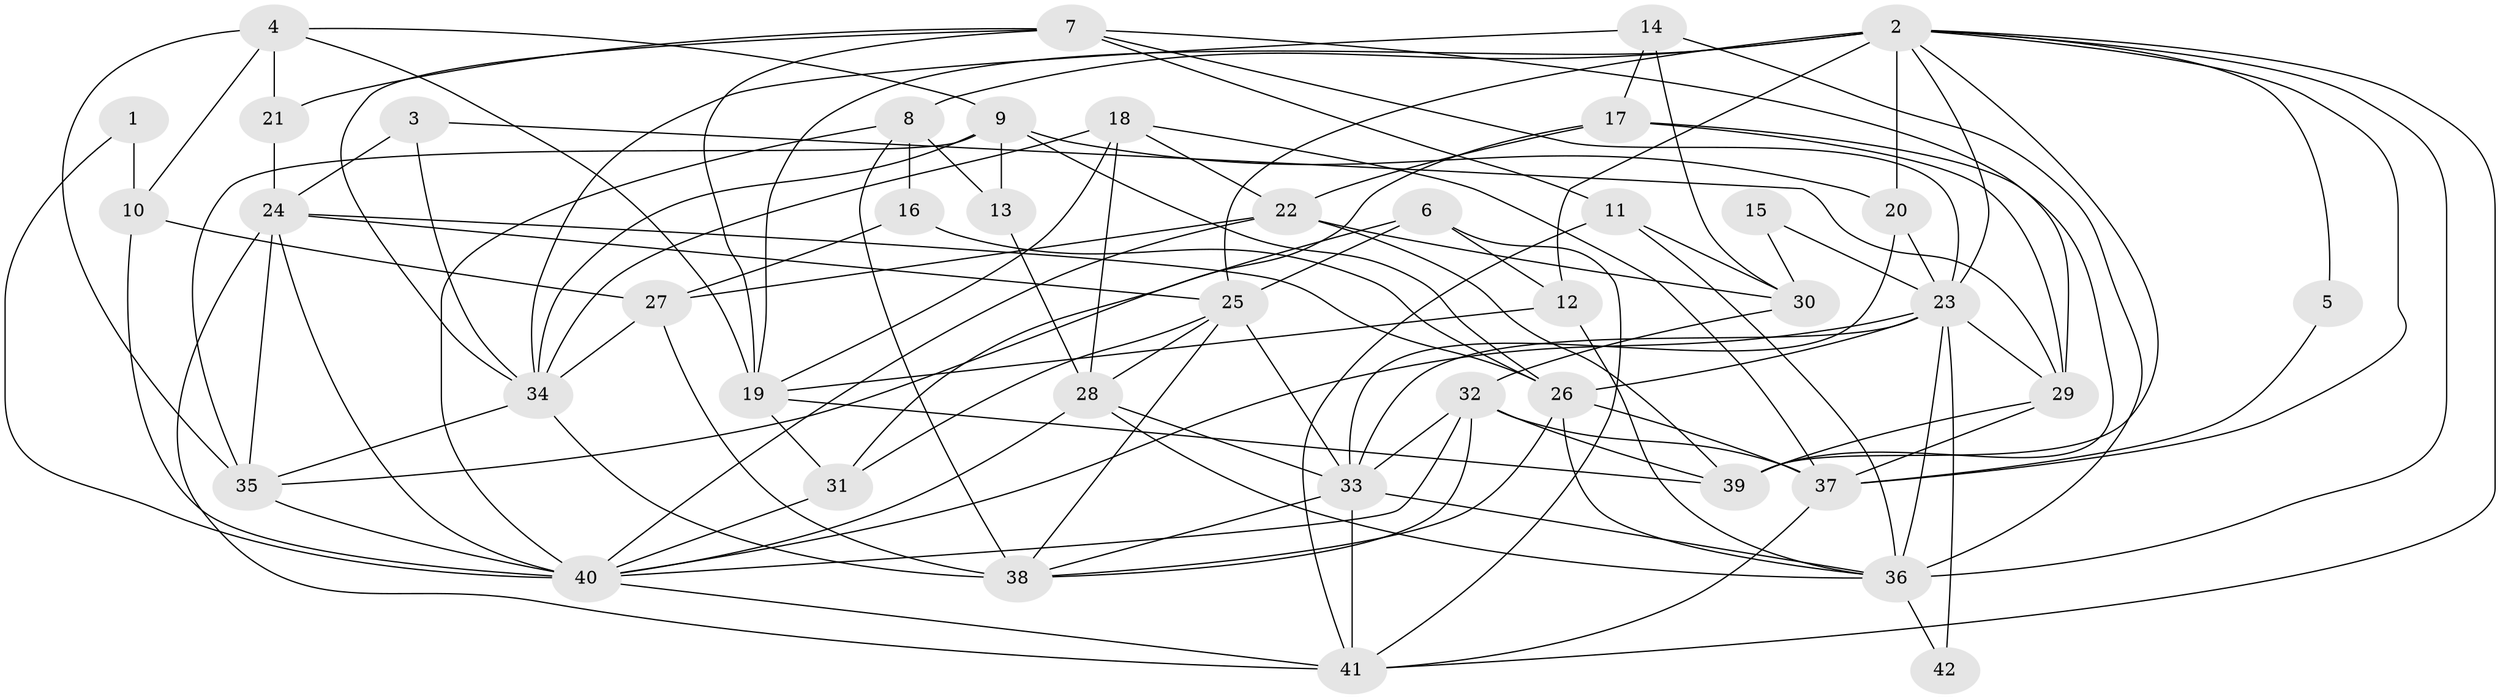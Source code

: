 // original degree distribution, {3: 0.27380952380952384, 8: 0.011904761904761904, 5: 0.2261904761904762, 4: 0.27380952380952384, 2: 0.11904761904761904, 6: 0.07142857142857142, 9: 0.011904761904761904, 7: 0.011904761904761904}
// Generated by graph-tools (version 1.1) at 2025/26/03/09/25 03:26:22]
// undirected, 42 vertices, 116 edges
graph export_dot {
graph [start="1"]
  node [color=gray90,style=filled];
  1;
  2;
  3;
  4;
  5;
  6;
  7;
  8;
  9;
  10;
  11;
  12;
  13;
  14;
  15;
  16;
  17;
  18;
  19;
  20;
  21;
  22;
  23;
  24;
  25;
  26;
  27;
  28;
  29;
  30;
  31;
  32;
  33;
  34;
  35;
  36;
  37;
  38;
  39;
  40;
  41;
  42;
  1 -- 10 [weight=1.0];
  1 -- 40 [weight=1.0];
  2 -- 5 [weight=1.0];
  2 -- 8 [weight=2.0];
  2 -- 12 [weight=1.0];
  2 -- 19 [weight=1.0];
  2 -- 20 [weight=2.0];
  2 -- 23 [weight=1.0];
  2 -- 25 [weight=1.0];
  2 -- 36 [weight=1.0];
  2 -- 37 [weight=1.0];
  2 -- 39 [weight=1.0];
  2 -- 41 [weight=1.0];
  3 -- 24 [weight=1.0];
  3 -- 29 [weight=1.0];
  3 -- 34 [weight=1.0];
  4 -- 9 [weight=1.0];
  4 -- 10 [weight=1.0];
  4 -- 19 [weight=1.0];
  4 -- 21 [weight=1.0];
  4 -- 35 [weight=1.0];
  5 -- 37 [weight=1.0];
  6 -- 12 [weight=1.0];
  6 -- 25 [weight=1.0];
  6 -- 35 [weight=3.0];
  6 -- 41 [weight=1.0];
  7 -- 11 [weight=1.0];
  7 -- 19 [weight=1.0];
  7 -- 21 [weight=1.0];
  7 -- 23 [weight=1.0];
  7 -- 29 [weight=1.0];
  7 -- 34 [weight=1.0];
  8 -- 13 [weight=1.0];
  8 -- 16 [weight=1.0];
  8 -- 38 [weight=1.0];
  8 -- 40 [weight=1.0];
  9 -- 13 [weight=1.0];
  9 -- 20 [weight=1.0];
  9 -- 26 [weight=1.0];
  9 -- 34 [weight=2.0];
  9 -- 35 [weight=1.0];
  10 -- 27 [weight=2.0];
  10 -- 40 [weight=1.0];
  11 -- 30 [weight=1.0];
  11 -- 36 [weight=1.0];
  11 -- 41 [weight=1.0];
  12 -- 19 [weight=1.0];
  12 -- 36 [weight=1.0];
  13 -- 28 [weight=1.0];
  14 -- 17 [weight=1.0];
  14 -- 30 [weight=1.0];
  14 -- 34 [weight=1.0];
  14 -- 36 [weight=1.0];
  15 -- 23 [weight=1.0];
  15 -- 30 [weight=2.0];
  16 -- 26 [weight=1.0];
  16 -- 27 [weight=1.0];
  17 -- 22 [weight=1.0];
  17 -- 29 [weight=1.0];
  17 -- 31 [weight=1.0];
  17 -- 39 [weight=1.0];
  18 -- 19 [weight=1.0];
  18 -- 22 [weight=1.0];
  18 -- 28 [weight=1.0];
  18 -- 34 [weight=1.0];
  18 -- 37 [weight=1.0];
  19 -- 31 [weight=1.0];
  19 -- 39 [weight=1.0];
  20 -- 23 [weight=1.0];
  20 -- 33 [weight=1.0];
  21 -- 24 [weight=1.0];
  22 -- 27 [weight=1.0];
  22 -- 30 [weight=1.0];
  22 -- 39 [weight=1.0];
  22 -- 40 [weight=1.0];
  23 -- 26 [weight=1.0];
  23 -- 29 [weight=1.0];
  23 -- 33 [weight=1.0];
  23 -- 36 [weight=1.0];
  23 -- 40 [weight=1.0];
  23 -- 42 [weight=1.0];
  24 -- 25 [weight=1.0];
  24 -- 26 [weight=1.0];
  24 -- 35 [weight=1.0];
  24 -- 40 [weight=1.0];
  24 -- 41 [weight=1.0];
  25 -- 28 [weight=1.0];
  25 -- 31 [weight=1.0];
  25 -- 33 [weight=1.0];
  25 -- 38 [weight=1.0];
  26 -- 36 [weight=1.0];
  26 -- 37 [weight=1.0];
  26 -- 38 [weight=1.0];
  27 -- 34 [weight=1.0];
  27 -- 38 [weight=2.0];
  28 -- 33 [weight=1.0];
  28 -- 36 [weight=1.0];
  28 -- 40 [weight=1.0];
  29 -- 37 [weight=1.0];
  29 -- 39 [weight=1.0];
  30 -- 32 [weight=1.0];
  31 -- 40 [weight=1.0];
  32 -- 33 [weight=1.0];
  32 -- 37 [weight=1.0];
  32 -- 38 [weight=1.0];
  32 -- 39 [weight=1.0];
  32 -- 40 [weight=1.0];
  33 -- 36 [weight=1.0];
  33 -- 38 [weight=1.0];
  33 -- 41 [weight=1.0];
  34 -- 35 [weight=1.0];
  34 -- 38 [weight=2.0];
  35 -- 40 [weight=1.0];
  36 -- 42 [weight=1.0];
  37 -- 41 [weight=1.0];
  40 -- 41 [weight=1.0];
}
